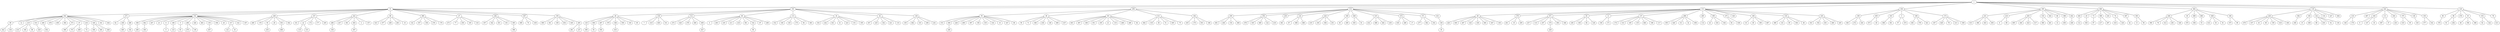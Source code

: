 strict graph G {
1;
31;
181;
294;
212;
313;
164;
305;
460;
462;
118;
424;
120;
442;
271;
102;
249;
337;
222;
86;
480;
27;
282;
407;
150;
26;
136;
312;
60;
113;
34;
44;
129;
55;
38;
161;
411;
182;
259;
354;
239;
124;
224;
349;
448;
415;
472;
371;
431;
28;
370;
471;
83;
11;
137;
298;
285;
395;
275;
320;
108;
318;
325;
190;
455;
183;
3;
169;
173;
231;
210;
263;
316;
402;
66;
398;
202;
440;
25;
73;
388;
234;
74;
497;
393;
446;
39;
498;
486;
469;
166;
226;
392;
194;
142;
134;
227;
464;
116;
487;
436;
111;
204;
375;
138;
193;
90;
96;
276;
35;
353;
78;
98;
12;
215;
333;
208;
478;
459;
384;
373;
47;
233;
329;
341;
444;
62;
206;
286;
306;
382;
207;
23;
8;
188;
5;
296;
326;
483;
155;
358;
20;
317;
321;
187;
269;
178;
50;
29;
303;
302;
101;
22;
172;
177;
205;
288;
247;
391;
404;
2;
157;
323;
477;
260;
283;
10;
132;
357;
158;
278;
176;
273;
77;
250;
165;
143;
197;
342;
451;
191;
365;
499;
70;
439;
399;
301;
109;
454;
445;
265;
125;
308;
287;
379;
348;
359;
330;
65;
7;
410;
449;
331;
274;
420;
279;
406;
409;
4;
293;
235;
211;
216;
381;
332;
87;
200;
152;
336;
145;
175;
94;
463;
334;
242;
441;
41;
223;
151;
195;
347;
225;
162;
221;
133;
105;
482;
103;
258;
241;
153;
458;
228;
299;
397;
156;
335;
144;
33;
327;
80;
59;
71;
360;
236;
148;
490;
437;
403;
367;
189;
351;
255;
21;
119;
268;
289;
82;
492;
319;
36;
51;
405;
75;
435;
170;
453;
168;
491;
246;
154;
408;
476;
345;
489;
122;
218;
461;
67;
496;
466;
219;
254;
364;
251;
45;
209;
383;
61;
232;
488;
262;
203;
430;
266;
17;
277;
362;
252;
140;
220;
400;
267;
324;
149;
494;
447;
100;
201;
19;
295;
237;
110;
257;
374;
196;
346;
238;
106;
84;
128;
338;
171;
174;
314;
185;
135;
484;
198;
117;
355;
426;
311;
32;
456;
114;
24;
434;
344;
64;
438;
131;
49;
199;
467;
389;
141;
85;
304;
46;
343;
352;
401;
280;
245;
340;
272;
244;
473;
40;
368;
361;
57;
474;
481;
378;
421;
167;
429;
79;
213;
300;
310;
366;
443;
493;
6;
89;
495;
264;
423;
417;
380;
261;
14;
450;
248;
112;
363;
97;
217;
297;
416;
126;
42;
13;
56;
390;
76;
412;
291;
328;
470;
394;
53;
414;
63;
81;
475;
99;
479;
107;
43;
69;
159;
418;
160;
256;
15;
309;
88;
230;
52;
130;
146;
179;
9;
147;
16;
387;
37;
243;
419;
95;
163;
377;
432;
376;
91;
292;
48;
356;
386;
92;
322;
413;
422;
104;
214;
184;
68;
425;
452;
369;
372;
485;
72;
186;
284;
428;
465;
192;
290;
180;
0;
123;
93;
270;
139;
457;
121;
18;
253;
468;
115;
315;
339;
307;
396;
281;
127;
385;
54;
350;
433;
427;
58;
240;
30;
229;
188 -- 123;
471 -- 257;
374 -- 229;
102 -- 23;
113 -- 463;
388 -- 297;
313 -- 83;
424 -- 436;
194 -- 15;
138 -- 163;
164 -- 183;
424 -- 138;
120 -- 78;
263 -- 264;
388 -- 217;
313 -- 320;
55 -- 228;
60 -- 200;
1 -- 424;
38 -- 360;
26 -- 308;
44 -- 225;
161 -- 367;
26 -- 379;
370 -- 295;
86 -- 477;
353 -- 92;
164 -- 3;
155 -- 457;
222 -- 157;
224 -- 219;
393 -- 56;
161 -- 403;
294 -- 55;
120 -- 276;
38 -- 490;
161 -- 255;
166 -- 99;
353 -- 322;
462 -- 469;
249 -- 303;
108 -- 131;
469 -- 81;
460 -- 440;
440 -- 112;
294 -- 411;
1 -- 462;
411 -- 75;
480 -- 278;
181 -- 26;
442 -- 98;
305 -- 263;
28 -- 400;
129 -- 482;
44 -- 162;
224 -- 254;
164 -- 169;
407 -- 70;
22 -- 315;
411 -- 405;
66 -- 14;
90 -- 376;
354 -- 345;
305 -- 398;
469 -- 63;
325 -- 245;
26 -- 65;
226 -- 479;
118 -- 227;
471 -- 110;
455 -- 473;
316 -- 380;
458 -- 240;
318 -- 46;
55 -- 153;
446 -- 390;
222 -- 404;
375 -- 419;
208 -- 452;
305 -- 231;
446 -- 328;
124 -- 67;
34 -- 195;
136 -- 7;
47 -- 485;
332 -- 58;
1 -- 305;
38 -- 59;
212 -- 239;
442 -- 341;
446 -- 76;
83 -- 84;
28 -- 324;
34 -- 441;
282 -- 365;
460 -- 393;
298 -- 426;
325 -- 280;
275 -- 64;
215 -- 68;
212 -- 415;
129 -- 103;
26 -- 287;
282 -- 197;
348 -- 433;
28 -- 494;
164 -- 455;
1 -- 120;
393 -- 13;
161 -- 189;
313 -- 298;
259 -- 246;
415 -- 203;
313 -- 395;
60 -- 235;
73 -- 97;
212 -- 349;
312 -- 420;
415 -- 262;
120 -- 90;
395 -- 344;
313 -- 370;
31 -- 102;
34 -- 334;
455 -- 40;
118 -- 134;
47 -- 372;
424 -- 487;
125 -- 385;
31 -- 407;
226 -- 160;
313 -- 471;
161 -- 289;
395 -- 24;
313 -- 137;
31 -- 282;
142 -- 88;
35 -- 356;
472 -- 266;
35 -- 386;
150 -- 454;
86 -- 283;
28 -- 447;
215 -- 184;
354 -- 218;
113 -- 336;
373 -- 369;
329 -- 284;
98 -- 104;
263 -- 423;
275 -- 438;
55 -- 458;
190 -- 244;
124 -- 496;
282 -- 451;
460 -- 497;
349 -- 209;
382 -- 180;
442 -- 373;
222 -- 247;
212 -- 431;
118 -- 142;
263 -- 417;
448 -- 61;
265 -- 281;
194 -- 309;
1 -- 294;
31 -- 86;
74 -- 126;
370 -- 19;
215 -- 214;
96 -- 91;
371 -- 252;
294 -- 38;
249 -- 302;
25 -- 363;
83 -- 238;
124 -- 466;
312 -- 274;
60 -- 293;
337 -- 101;
313 -- 108;
222 -- 391;
161 -- 268;
287 -- 350;
28 -- 100;
181 -- 60;
354 -- 476;
83 -- 128;
486 -- 53;
409 -- 427;
96 -- 292;
173 -- 213;
316 -- 261;
231 -- 443;
318 -- 85;
181 -- 44;
329 -- 428;
31 -- 442;
1 -- 181;
102 -- 5;
298 -- 355;
460 -- 73;
480 -- 176;
28 -- 267;
60 -- 4;
460 -- 74;
60 -- 332;
259 -- 491;
442 -- 47;
142 -- 230;
38 -- 236;
442 -- 444;
263 -- 495;
442 -- 384;
181 -- 129;
411 -- 319;
480 -- 132;
210 -- 6;
102 -- 358;
86 -- 10;
298 -- 456;
212 -- 448;
313 -- 325;
140 -- 30;
296 -- 270;
11 -- 338;
173 -- 300;
271 -- 62;
370 -- 201;
166 -- 475;
424 -- 193;
31 -- 337;
60 -- 381;
78 -- 413;
44 -- 133;
472 -- 430;
102 -- 382;
161 -- 21;
282 -- 191;
98 -- 422;
233 -- 72;
312 -- 409;
137 -- 484;
129 -- 241;
305 -- 202;
137 -- 174;
142 -- 52;
398 -- 450;
282 -- 342;
60 -- 216;
183 -- 361;
173 -- 79;
102 -- 306;
108 -- 49;
462 -- 498;
259 -- 154;
137 -- 198;
150 -- 445;
3 -- 474;
111 -- 37;
249 -- 269;
460 -- 234;
102 -- 321;
337 -- 22;
271 -- 286;
305 -- 316;
161 -- 351;
313 -- 275;
60 -- 87;
34 -- 41;
313 -- 285;
480 -- 357;
27 -- 250;
226 -- 69;
136 -- 331;
415 -- 232;
231 -- 310;
113 -- 145;
415 -- 488;
446 -- 412;
111 -- 387;
102 -- 317;
317 -- 121;
31 -- 480;
462 -- 486;
259 -- 408;
31 -- 249;
249 -- 50;
181 -- 34;
318 -- 304;
226 -- 43;
1 -- 212;
318 -- 141;
442 -- 329;
442 -- 478;
86 -- 260;
34 -- 223;
222 -- 2;
446 -- 291;
337 -- 205;
298 -- 311;
325 -- 352;
288 -- 339;
26 -- 125;
462 -- 446;
164 -- 190;
375 -- 95;
226 -- 418;
1 -- 164;
333 -- 425;
120 -- 96;
271 -- 206;
460 -- 25;
55 -- 156;
325 -- 401;
118 -- 194;
471 -- 196;
313 -- 318;
102 -- 8;
44 -- 347;
204 -- 243;
411 -- 492;
182 -- 170;
497 -- 42;
212 -- 371;
471 -- 237;
325 -- 343;
27 -- 273;
442 -- 208;
86 -- 323;
462 -- 39;
31 -- 150;
471 -- 374;
395 -- 434;
424 -- 375;
102 -- 187;
472 -- 17;
169 -- 481;
31 -- 271;
136 -- 410;
431 -- 140;
469 -- 414;
120 -- 353;
239 -- 461;
31 -- 27;
349 -- 45;
436 -- 16;
102 -- 296;
424 -- 204;
392 -- 256;
424 -- 111;
116 -- 146;
108 -- 467;
411 -- 51;
442 -- 233;
337 -- 177;
294 -- 182;
169 -- 421;
193 -- 432;
102 -- 188;
102 -- 155;
365 -- 396;
305 -- 402;
120 -- 35;
249 -- 178;
298 -- 32;
183 -- 368;
1 -- 31;
26 -- 348;
212 -- 259;
28 -- 220;
116 -- 179;
108 -- 199;
212 -- 224;
1 -- 460;
317 -- 18;
436 -- 147;
226 -- 107;
210 -- 89;
169 -- 378;
442 -- 459;
55 -- 335;
182 -- 453;
312 -- 406;
182 -- 168;
150 -- 265;
462 -- 166;
102 -- 207;
129 -- 105;
354 -- 122;
404 -- 307;
354 -- 489;
113 -- 94;
231 -- 366;
181 -- 136;
31 -- 222;
137 -- 185;
113 -- 152;
173 -- 429;
190 -- 340;
442 -- 333;
305 -- 66;
26 -- 330;
306 -- 290;
44 -- 221;
480 -- 158;
442 -- 215;
137 -- 135;
226 -- 159;
26 -- 359;
424 -- 116;
1 -- 313;
150 -- 301;
224 -- 251;
303 -- 468;
1 -- 118;
231 -- 493;
35 -- 48;
206 -- 465;
38 -- 71;
212 -- 354;
312 -- 279;
498 -- 394;
294 -- 161;
313 -- 28;
55 -- 397;
296 -- 139;
471 -- 346;
285 -- 114;
181 -- 113;
28 -- 149;
448 -- 383;
129 -- 258;
436 -- 9;
74 -- 416;
5 -- 93;
442 -- 12;
27 -- 143;
371 -- 277;
150 -- 109;
8 -- 0;
34 -- 242;
182 -- 435;
305 -- 210;
118 -- 464;
161 -- 82;
460 -- 388;
142 -- 130;
55 -- 144;
60 -- 211;
27 -- 165;
286 -- 192;
3 -- 57;
407 -- 499;
265 -- 127;
55 -- 327;
407 -- 439;
113 -- 175;
222 -- 288;
224 -- 364;
83 -- 106;
55 -- 33;
161 -- 119;
181 -- 312;
102 -- 20;
313 -- 11;
136 -- 449;
55 -- 299;
329 -- 186;
50 -- 253;
11 -- 171;
118 -- 392;
193 -- 377;
371 -- 362;
190 -- 272;
173 -- 167;
22 -- 115;
118 -- 226;
150 -- 399;
137 -- 314;
202 -- 248;
337 -- 172;
411 -- 36;
102 -- 326;
102 -- 483;
38 -- 437;
212 -- 472;
318 -- 389;
212 -- 124;
34 -- 151;
55 -- 80;
38 -- 148;
137 -- 117;
27 -- 77;
249 -- 29;
39 -- 470;
164 -- 173;
308 -- 54;
}
